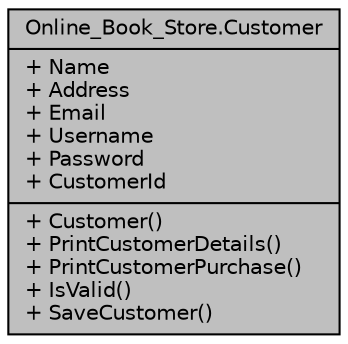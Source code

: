 digraph "Online_Book_Store.Customer"
{
 // LATEX_PDF_SIZE
  edge [fontname="Helvetica",fontsize="10",labelfontname="Helvetica",labelfontsize="10"];
  node [fontname="Helvetica",fontsize="10",shape=record];
  Node1 [label="{Online_Book_Store.Customer\n|+ Name\l+ Address\l+ Email\l+ Username\l+ Password\l+ CustomerId\l|+ Customer()\l+ PrintCustomerDetails()\l+ PrintCustomerPurchase()\l+ IsValid()\l+ SaveCustomer()\l}",height=0.2,width=0.4,color="black", fillcolor="grey75", style="filled", fontcolor="black",tooltip="This file includes to customer information."];
}
